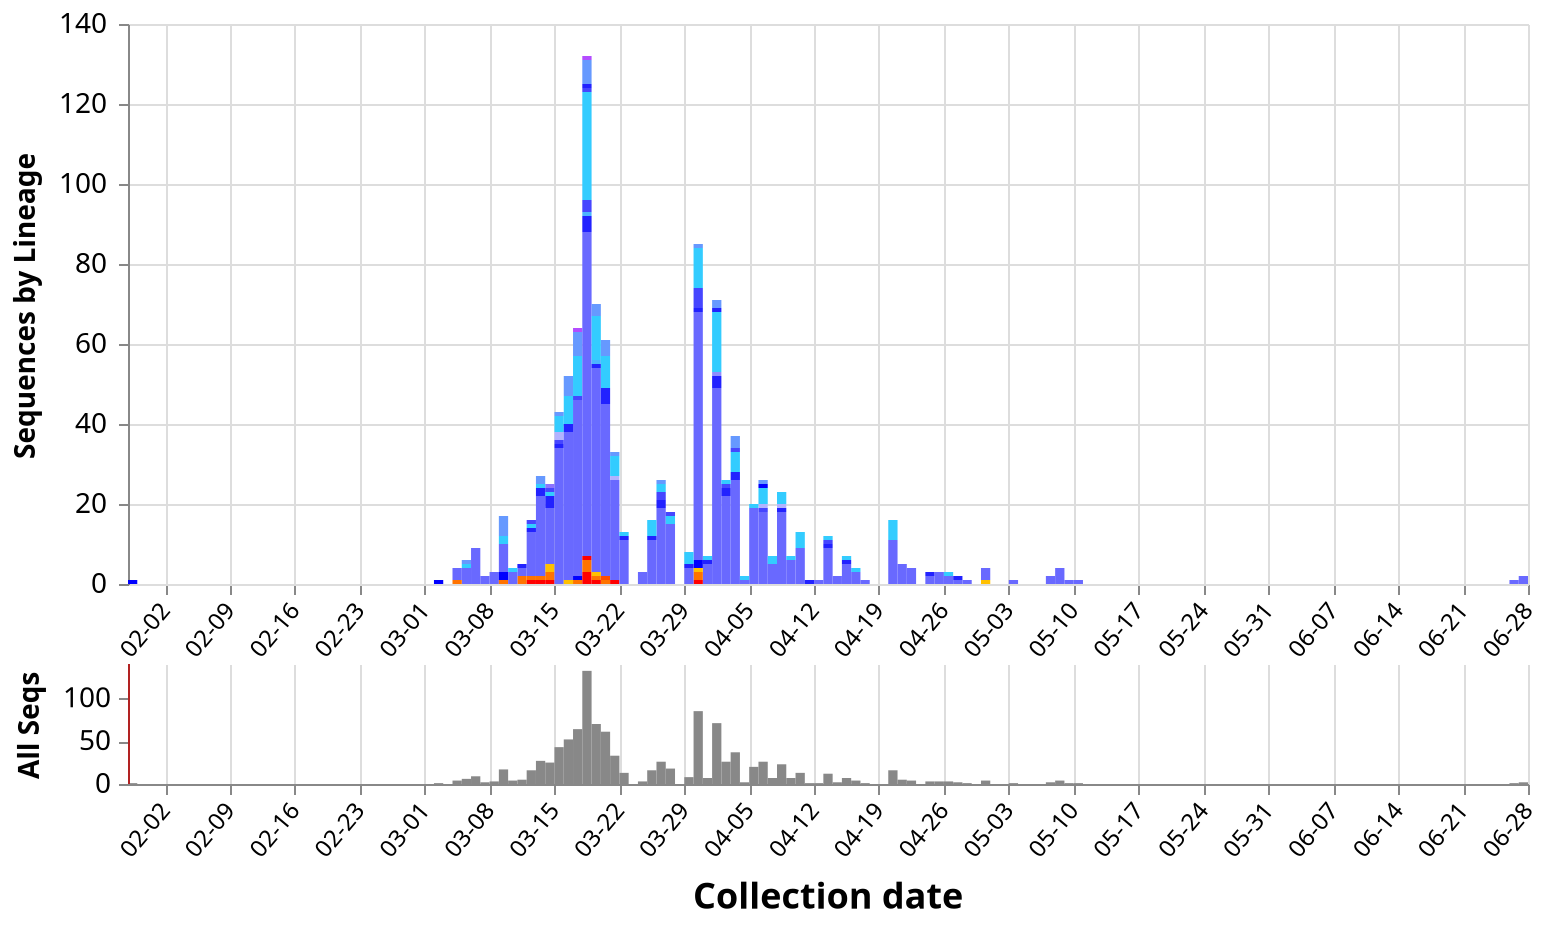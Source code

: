 {
  "$schema": "https://vega.github.io/schema/vega/v5.json",
  "description": "A basic stacked bar chart example.",
  "comment": "These will be overridden by the container of this vega plot",
  "width": 700,
  "height": 380,
  "padding": 5,

  "signals": [
    { "name": "disableSelectionColoring", "value": true },
    { "name": "detailHeight", "value": 280 },
    { "name": "detailClip", "update": "detailHeight == 0" },
    { "name": "overviewY", "update": "detailHeight == 0 ? 0 : detailHeight + 40" },
    { "name": "overviewHeight", "value": 60 },
    {
      "name": "dateRangeStart", "value": 1575158400000,
      "comment": "Along with dateRangeEnd, these are hard limits on the dates shown. May need to update when we hit 2021. Dates are in milliseconds, unix epoch"
    },
    {
      "name": "dateRangeEnd", "value": 1609372800000
    },
    {
      "name": "dateBin", "value": 86400000,
      "comment": "Binning of observations by date, where date is in milliseconds. Default is 1 day (1000 * 60 * 60 * 24). This should never be less than a day. This is passed to the bin transform of cases_by_date_and_group"
    },
    {
      "name": "overviewYLabel", "value": "All Seqs",
      "comment": "Y-axis label of the overview (bottom) panel"
    },
    {
      "name": "detailYLabel", "value": "Sequences by Lineage",
      "comment": "Y-axis label of the detail (upper) panel"
    },
    {
      "name": "yFormat", "value": "s"
    },
    {
      "name": "stackOffset", "value": "zero",
      "comment": "Whether to show the counts as percentages ('normalize') or as absolute counts ('zero'). This is passed to the stack transform of cases_by_date_and_group"
    },
    {
      "name": "cumulativeWindow", "value": [0, 0],
      "comment": "Window to calculate cumulative counts over. [0, 0] disables this behavior, while [null, 0] does the cumulative counting"
    },
    {
      "name": "detailDomain",
      "comment": "The date range selected on the overview (bottom) panel. The units are in JS date objects. If there is no date selected, this should be null."
    },
    {
      "name": "brush", "value": 0,
      "comment": "The date range selected on the overview (bottom) panel, in screen-space coordinate units (pixels). This will be converted to dates for the detailDomain signal by referencing the xOverview scale"
    },
    {
      "name": "delta", "value": 0,
      "comment": "The difference between windows when dragging a date selection window in the overview (bottom) panel. It is tracked onmousemove and used to update the 'brush' signal after mouseup. Units are in screen-space coordinates (pixels)"
    },
    {
      "name": "xdown", "value": 0,
      "comment": "The initial screen-space click location, in screen-space coordinates (pixels), when first clicking on the date range window before dragging it. This is used to calculate the 'delta' signal"
    },
    {
      "name": "anchor", "value": null,
      "comment": "The initial 'brush' signal state, when clicking on the date range window to drag it. Units are in screen-space coordinates (pixels). Used to update the 'brush' signal after dragging it."
    },
    {
      "name": "hoverBar", "value": null,
      "comment": "Used to store which group is hovered over. Is an object with field 'group'"
    },
    {
      "name": "clear", "value": true,
      "comment": "If clicking on anything but a grouped bar, then clear the selection (by clearing the 'selection' data object)",
      "on": [
        {
          "events": "mouseup[!event.item]",
          "update": "true",
          "force": true
        }
      ]
    },
    {
      "name": "shift", "value": false,
      "comment": "Track whether or not the shift key is pressed. Used to select multiple groups by holding down shift before clicking",
      "on": [
        {
          "events": "@detailbars:click",
          "update": "event.shiftKey",
          "force":  true
        }
      ]
    },
    {
      "name": "clicked", "value": null,
      "comment": "Track clicks on the group bars, for selection purposes",
      "on": [
        {
          "events": "@detailbars:click",
          "update": "{group: datum.group}",
          "force":  true
        }
      ]
    }
  ],

  "data": [
    {
      "name": "selected",
      "comment": "A list of groups that are selected",
      "values": [
        {"group": "S|614|D|G"}
      ],
      "on": [
        {"trigger": "clear", "remove": true},
        {"trigger": "!shift", "remove": true},
        {"trigger": "!shift && clicked", "insert": "clicked"},
        {"trigger": "shift && clicked", "toggle": "clicked"}
      ]
    },
    {
      "name": "cases_by_date_and_group",
      "comment": "Main data object, same as caseData in store",
      "format": {
        "parse": {
          "group": "string",
          "cases_sum": "number",
          "date": "date:'%Q'"
        }
      },
      "values": [{"date":1580256000000,"group":"B","groupName":"B","cases_sum":1,"color":"#0000ff","location_counts":41},{"date":1583366400000,"group":"B.1","groupName":"B.1","cases_sum":4,"color":"#6969ff","location_counts":41},{"date":1583366400000,"group":"B.2","groupName":"B.2","cases_sum":1,"color":"#6699ff","location_counts":41},{"date":1583366400000,"group":"B.1.3","groupName":"B.1.3","cases_sum":1,"color":"#33ccff","location_counts":1023},{"date":1583452800000,"group":"B.1","groupName":"B.1","cases_sum":9,"color":"#6969ff","location_counts":41},{"date":1583539200000,"group":"B.1","groupName":"B.1","cases_sum":2,"color":"#6969ff","location_counts":41},{"date":1583280000000,"group":"B.1","groupName":"B.1","cases_sum":3,"color":"#6969ff","location_counts":1023},{"date":1583280000000,"group":"A.1","groupName":"A.1","cases_sum":1,"color":"#ff7300","location_counts":1023},{"date":1584144000000,"group":"A.1","groupName":"A.1","cases_sum":2,"color":"#ff7300","location_counts":1023},{"date":1584144000000,"group":"B.1.5.4","groupName":"B.1.5.4","cases_sum":1,"color":"#8c72ff","location_counts":41},{"date":1584144000000,"group":"B.1","groupName":"B.1","cases_sum":14,"color":"#6969ff","location_counts":1023},{"date":1584144000000,"group":"A.3","groupName":"A.3","cases_sum":2,"color":"#ffc000","location_counts":41},{"date":1584144000000,"group":"B.1.5","groupName":"B.1.5","cases_sum":1,"color":"#4646ff","location_counts":41},{"date":1584144000000,"group":"B.1.1","groupName":"B.1.1","cases_sum":3,"color":"#2222ff","location_counts":1023},{"date":1584144000000,"group":"B.1.3","groupName":"B.1.3","cases_sum":1,"color":"#33ccff","location_counts":1023},{"date":1584144000000,"group":"A","groupName":"A","cases_sum":1,"color":"#ff0000","location_counts":1023},{"date":1584057600000,"group":"B.1","groupName":"B.1","cases_sum":20,"color":"#6969ff","location_counts":1023},{"date":1584057600000,"group":"A","groupName":"A","cases_sum":1,"color":"#ff0000","location_counts":1023},{"date":1584057600000,"group":"A.1","groupName":"A.1","cases_sum":1,"color":"#ff7300","location_counts":1023},{"date":1584057600000,"group":"B.2","groupName":"B.2","cases_sum":2,"color":"#6699ff","location_counts":1023},{"date":1584057600000,"group":"B.1.1","groupName":"B.1.1","cases_sum":2,"color":"#2222ff","location_counts":1023},{"date":1584057600000,"group":"B.1.3","groupName":"B.1.3","cases_sum":1,"color":"#33ccff","location_counts":1023},{"date":1584230400000,"group":"B.1","groupName":"B.1","cases_sum":34,"color":"#6969ff","location_counts":1023},{"date":1584230400000,"group":"B.1.3","groupName":"B.1.3","cases_sum":4,"color":"#33ccff","location_counts":1023},{"date":1584230400000,"group":"B.1.1","groupName":"B.1.1","cases_sum":1,"color":"#2222ff","location_counts":1023},{"date":1584230400000,"group":"B.1.26","groupName":"B.1.26","cases_sum":1,"color":"#4646ff","location_counts":1023},{"date":1584230400000,"group":"B.1.29","groupName":"B.1.29","cases_sum":2,"color":"#b2b2ff","location_counts":1023},{"date":1584230400000,"group":"B.2","groupName":"B.2","cases_sum":1,"color":"#6699ff","location_counts":1023},{"date":1584662400000,"group":"B.1","groupName":"B.1","cases_sum":43,"color":"#6969ff","location_counts":1023},{"date":1584662400000,"group":"B.2","groupName":"B.2","cases_sum":4,"color":"#6699ff","location_counts":1023},{"date":1584662400000,"group":"B.1.1","groupName":"B.1.1","cases_sum":4,"color":"#2222ff","location_counts":1023},{"date":1584662400000,"group":"A.2","groupName":"A.2","cases_sum":1,"color":"#ff4c00","location_counts":1023},{"date":1584662400000,"group":"B.1.3","groupName":"B.1.3","cases_sum":8,"color":"#33ccff","location_counts":1023},{"date":1584662400000,"group":"A.1","groupName":"A.1","cases_sum":1,"color":"#ff7300","location_counts":1023},{"date":1593216000000,"group":"B.1","groupName":"B.1","cases_sum":2,"color":"#6969ff","location_counts":41},{"date":1593129600000,"group":"B.1","groupName":"B.1","cases_sum":1,"color":"#6969ff","location_counts":41},{"date":1584403200000,"group":"B.1","groupName":"B.1","cases_sum":44,"color":"#6969ff","location_counts":1023},{"date":1584403200000,"group":"B.1.3","groupName":"B.1.3","cases_sum":10,"color":"#33ccff","location_counts":1023},{"date":1584403200000,"group":"B.2.1","groupName":"B.2.1","cases_sum":1,"color":"#b34cff","location_counts":1023},{"date":1584403200000,"group":"B.2","groupName":"B.2","cases_sum":6,"color":"#6699ff","location_counts":1023},{"date":1584403200000,"group":"A.1","groupName":"A.1","cases_sum":1,"color":"#ff7300","location_counts":1023},{"date":1584403200000,"group":"B","groupName":"B","cases_sum":1,"color":"#0000ff","location_counts":1023},{"date":1584403200000,"group":"B.1.26","groupName":"B.1.26","cases_sum":1,"color":"#4646ff","location_counts":1023},{"date":1584316800000,"group":"B.1","groupName":"B.1","cases_sum":37,"color":"#6969ff","location_counts":1023},{"date":1584316800000,"group":"B.1.3","groupName":"B.1.3","cases_sum":7,"color":"#33ccff","location_counts":1023},{"date":1584316800000,"group":"B.2","groupName":"B.2","cases_sum":5,"color":"#6699ff","location_counts":1023},{"date":1584316800000,"group":"A.3","groupName":"A.3","cases_sum":1,"color":"#ffc000","location_counts":1023},{"date":1584316800000,"group":"B.1.1","groupName":"B.1.1","cases_sum":2,"color":"#2222ff","location_counts":1023},{"date":1584489600000,"group":"A","groupName":"A","cases_sum":3,"color":"#ff0000","location_counts":1023},{"date":1584489600000,"group":"B.2","groupName":"B.2","cases_sum":6,"color":"#6699ff","location_counts":1023},{"date":1584489600000,"group":"B.1","groupName":"B.1","cases_sum":81,"color":"#6969ff","location_counts":1023},{"date":1584489600000,"group":"B.1.3","groupName":"B.1.3","cases_sum":27,"color":"#33ccff","location_counts":1023},{"date":1584489600000,"group":"B.1.26","groupName":"B.1.26","cases_sum":3,"color":"#4646ff","location_counts":1023},{"date":1584489600000,"group":"B.1.1","groupName":"B.1.1","cases_sum":4,"color":"#2222ff","location_counts":1023},{"date":1584489600000,"group":"B.1.1.9","groupName":"B.1.1.9","cases_sum":1,"color":"#4cb3ff","location_counts":1023},{"date":1584489600000,"group":"A.5","groupName":"A.5","cases_sum":1,"color":"#ff0000","location_counts":1023},{"date":1584489600000,"group":"B.1.p2","groupName":"B.1.p2","cases_sum":1,"color":"#2222ff","location_counts":1023},{"date":1584489600000,"group":"A.1","groupName":"A.1","cases_sum":3,"color":"#ff7300","location_counts":1023},{"date":1584489600000,"group":"B.2.1","groupName":"B.2.1","cases_sum":1,"color":"#b34cff","location_counts":1023},{"date":1584489600000,"group":"B.1.5","groupName":"B.1.5","cases_sum":1,"color":"#4646ff","location_counts":1023},{"date":1584576000000,"group":"B.1.3","groupName":"B.1.3","cases_sum":11,"color":"#33ccff","location_counts":1023},{"date":1584576000000,"group":"B.1","groupName":"B.1","cases_sum":51,"color":"#6969ff","location_counts":1023},{"date":1584576000000,"group":"B.1.1","groupName":"B.1.1","cases_sum":1,"color":"#2222ff","location_counts":1023},{"date":1584576000000,"group":"B.1.1.9","groupName":"B.1.1.9","cases_sum":1,"color":"#4cb3ff","location_counts":1023},{"date":1584576000000,"group":"B.2","groupName":"B.2","cases_sum":3,"color":"#6699ff","location_counts":1023},{"date":1584576000000,"group":"A","groupName":"A","cases_sum":1,"color":"#ff0000","location_counts":1023},{"date":1584576000000,"group":"A.3","groupName":"A.3","cases_sum":1,"color":"#ffc000","location_counts":1023},{"date":1584576000000,"group":"A.1","groupName":"A.1","cases_sum":1,"color":"#ff7300","location_counts":1023},{"date":1583884800000,"group":"B.1.1","groupName":"B.1.1","cases_sum":1,"color":"#2222ff","location_counts":1023},{"date":1583884800000,"group":"B.1","groupName":"B.1","cases_sum":2,"color":"#6969ff","location_counts":1023},{"date":1583884800000,"group":"A.1","groupName":"A.1","cases_sum":2,"color":"#ff7300","location_counts":1023},{"date":1584748800000,"group":"B.1","groupName":"B.1","cases_sum":25,"color":"#6969ff","location_counts":1023},{"date":1584748800000,"group":"B.1.3","groupName":"B.1.3","cases_sum":5,"color":"#33ccff","location_counts":1023},{"date":1584748800000,"group":"A","groupName":"A","cases_sum":1,"color":"#ff0000","location_counts":1023},{"date":1584748800000,"group":"B.1.29","groupName":"B.1.29","cases_sum":1,"color":"#b2b2ff","location_counts":1023},{"date":1584748800000,"group":"B.2","groupName":"B.2","cases_sum":1,"color":"#6699ff","location_counts":1023},{"date":1584835200000,"group":"B.1","groupName":"B.1","cases_sum":11,"color":"#6969ff","location_counts":1023},{"date":1584835200000,"group":"B.1.3","groupName":"B.1.3","cases_sum":1,"color":"#33ccff","location_counts":1023},{"date":1584835200000,"group":"B.1.1","groupName":"B.1.1","cases_sum":1,"color":"#2222ff","location_counts":1023},{"date":1585612800000,"group":"B.1","groupName":"B.1","cases_sum":5,"color":"#6969ff","location_counts":1023},{"date":1585612800000,"group":"B.1.3","groupName":"B.1.3","cases_sum":1,"color":"#33ccff","location_counts":1023},{"date":1585612800000,"group":"B.1.1","groupName":"B.1.1","cases_sum":1,"color":"#2222ff","location_counts":1023},{"date":1585699200000,"group":"B.1.1","groupName":"B.1.1","cases_sum":3,"color":"#2222ff","location_counts":1023},{"date":1585699200000,"group":"B.1.p2","groupName":"B.1.p2","cases_sum":1,"color":"#2222ff","location_counts":1023},{"date":1585699200000,"group":"B.1","groupName":"B.1","cases_sum":49,"color":"#6969ff","location_counts":1023},{"date":1585699200000,"group":"B.1.3","groupName":"B.1.3","cases_sum":15,"color":"#33ccff","location_counts":1023},{"date":1585699200000,"group":"B.1.1.1","groupName":"B.1.1.1","cases_sum":1,"color":"#8e8eff","location_counts":1023},{"date":1585699200000,"group":"B.2","groupName":"B.2","cases_sum":2,"color":"#6699ff","location_counts":1023},{"date":1583625600000,"group":"B.1","groupName":"B.1","cases_sum":3,"color":"#6969ff","location_counts":1023},{"date":1585872000000,"group":"B.1","groupName":"B.1","cases_sum":26,"color":"#6969ff","location_counts":1023},{"date":1585872000000,"group":"B.1.3","groupName":"B.1.3","cases_sum":5,"color":"#33ccff","location_counts":1023},{"date":1585872000000,"group":"B.2","groupName":"B.2","cases_sum":3,"color":"#6699ff","location_counts":1023},{"date":1585872000000,"group":"B.1.1","groupName":"B.1.1","cases_sum":2,"color":"#2222ff","location_counts":1023},{"date":1585872000000,"group":"B.1.5","groupName":"B.1.5","cases_sum":1,"color":"#4646ff","location_counts":1023},{"date":1583971200000,"group":"B.1","groupName":"B.1","cases_sum":11,"color":"#6969ff","location_counts":1023},{"date":1583971200000,"group":"A.1","groupName":"A.1","cases_sum":1,"color":"#ff7300","location_counts":1023},{"date":1583971200000,"group":"B.1.1","groupName":"B.1.1","cases_sum":1,"color":"#2222ff","location_counts":1023},{"date":1583971200000,"group":"A","groupName":"A","cases_sum":1,"color":"#ff0000","location_counts":1023},{"date":1583971200000,"group":"B.1.5","groupName":"B.1.5","cases_sum":1,"color":"#4646ff","location_counts":1023},{"date":1583971200000,"group":"B.1.3","groupName":"B.1.3","cases_sum":1,"color":"#33ccff","location_counts":1023},{"date":1585526400000,"group":"B.1.3","groupName":"B.1.3","cases_sum":10,"color":"#33ccff","location_counts":1023},{"date":1585526400000,"group":"B","groupName":"B","cases_sum":2,"color":"#0000ff","location_counts":1023},{"date":1585526400000,"group":"B.1","groupName":"B.1","cases_sum":62,"color":"#6969ff","location_counts":1023},{"date":1585526400000,"group":"B.2","groupName":"B.2","cases_sum":1,"color":"#6699ff","location_counts":1023},{"date":1585526400000,"group":"B.1.26","groupName":"B.1.26","cases_sum":5,"color":"#4646ff","location_counts":1023},{"date":1585526400000,"group":"B.1.1","groupName":"B.1.1","cases_sum":1,"color":"#2222ff","location_counts":1023},{"date":1585526400000,"group":"A.1","groupName":"A.1","cases_sum":2,"color":"#ff7300","location_counts":1023},{"date":1585526400000,"group":"A","groupName":"A","cases_sum":1,"color":"#ff0000","location_counts":1023},{"date":1585526400000,"group":"A.3","groupName":"A.3","cases_sum":1,"color":"#ffc000","location_counts":1023},{"date":1586131200000,"group":"B.1","groupName":"B.1","cases_sum":18,"color":"#6969ff","location_counts":1023},{"date":1586131200000,"group":"B.1.3","groupName":"B.1.3","cases_sum":4,"color":"#33ccff","location_counts":1023},{"date":1586131200000,"group":"B.1.26","groupName":"B.1.26","cases_sum":1,"color":"#4646ff","location_counts":1023},{"date":1586131200000,"group":"B.2","groupName":"B.2","cases_sum":1,"color":"#6699ff","location_counts":1023},{"date":1586131200000,"group":"B.1.41","groupName":"B.1.41","cases_sum":1,"color":"#0000ff","location_counts":1023},{"date":1586131200000,"group":"B.1.29","groupName":"B.1.29","cases_sum":1,"color":"#b2b2ff","location_counts":1023},{"date":1586044800000,"group":"B.1","groupName":"B.1","cases_sum":19,"color":"#6969ff","location_counts":1023},{"date":1586044800000,"group":"B.1.3","groupName":"B.1.3","cases_sum":1,"color":"#33ccff","location_counts":1023},{"date":1585785600000,"group":"B.1","groupName":"B.1","cases_sum":22,"color":"#6969ff","location_counts":1023},{"date":1585785600000,"group":"B.1.1","groupName":"B.1.1","cases_sum":2,"color":"#2222ff","location_counts":1023},{"date":1585785600000,"group":"B.1.26","groupName":"B.1.26","cases_sum":1,"color":"#4646ff","location_counts":1023},{"date":1585785600000,"group":"B.1.3","groupName":"B.1.3","cases_sum":1,"color":"#33ccff","location_counts":1023},{"date":1585958400000,"group":"B.1","groupName":"B.1","cases_sum":1,"color":"#6969ff","location_counts":1023},{"date":1585958400000,"group":"B.1.3","groupName":"B.1.3","cases_sum":1,"color":"#33ccff","location_counts":1023},{"date":1586476800000,"group":"B.1","groupName":"B.1","cases_sum":9,"color":"#6969ff","location_counts":1023},{"date":1586476800000,"group":"B.1.3","groupName":"B.1.3","cases_sum":4,"color":"#33ccff","location_counts":1023},{"date":1586304000000,"group":"B.1.3","groupName":"B.1.3","cases_sum":3,"color":"#33ccff","location_counts":1023},{"date":1586304000000,"group":"B.1","groupName":"B.1","cases_sum":18,"color":"#6969ff","location_counts":1023},{"date":1586304000000,"group":"B.1.1","groupName":"B.1.1","cases_sum":1,"color":"#2222ff","location_counts":1023},{"date":1586304000000,"group":"B.1.29","groupName":"B.1.29","cases_sum":1,"color":"#b2b2ff","location_counts":1023},{"date":1586736000000,"group":"B.1","groupName":"B.1","cases_sum":9,"color":"#6969ff","location_counts":1023},{"date":1586736000000,"group":"B.1.3","groupName":"B.1.3","cases_sum":1,"color":"#33ccff","location_counts":1023},{"date":1586736000000,"group":"B.1.26","groupName":"B.1.26","cases_sum":1,"color":"#4646ff","location_counts":1023},{"date":1586736000000,"group":"B.1.1","groupName":"B.1.1","cases_sum":1,"color":"#2222ff","location_counts":1023},{"date":1586217600000,"group":"B.1","groupName":"B.1","cases_sum":5,"color":"#6969ff","location_counts":1023},{"date":1586217600000,"group":"B.1.3","groupName":"B.1.3","cases_sum":2,"color":"#33ccff","location_counts":1023},{"date":1586390400000,"group":"B.1.3","groupName":"B.1.3","cases_sum":1,"color":"#33ccff","location_counts":1023},{"date":1586390400000,"group":"B.1","groupName":"B.1","cases_sum":6,"color":"#6969ff","location_counts":1023},{"date":1586563200000,"group":"B.1.1","groupName":"B.1.1","cases_sum":1,"color":"#2222ff","location_counts":1023},{"date":1586649600000,"group":"B.1","groupName":"B.1","cases_sum":1,"color":"#6969ff","location_counts":1023},{"date":1587513600000,"group":"B.1","groupName":"B.1","cases_sum":4,"color":"#6969ff","location_counts":1023},{"date":1587340800000,"group":"B.1","groupName":"B.1","cases_sum":11,"color":"#6969ff","location_counts":1023},{"date":1587340800000,"group":"B.1.3","groupName":"B.1.3","cases_sum":5,"color":"#33ccff","location_counts":1023},{"date":1586822400000,"group":"B.1","groupName":"B.1","cases_sum":2,"color":"#6969ff","location_counts":1023},{"date":1586995200000,"group":"B.1.3","groupName":"B.1.3","cases_sum":1,"color":"#33ccff","location_counts":1023},{"date":1586995200000,"group":"B.1","groupName":"B.1","cases_sum":3,"color":"#6969ff","location_counts":1023},{"date":1587427200000,"group":"B.1","groupName":"B.1","cases_sum":5,"color":"#6969ff","location_counts":1023},{"date":1586908800000,"group":"B.1.3","groupName":"B.1.3","cases_sum":1,"color":"#33ccff","location_counts":1023},{"date":1586908800000,"group":"B.1","groupName":"B.1","cases_sum":5,"color":"#6969ff","location_counts":1023},{"date":1586908800000,"group":"B.1.1","groupName":"B.1.1","cases_sum":1,"color":"#2222ff","location_counts":1023},{"date":1587686400000,"group":"B.1","groupName":"B.1","cases_sum":2,"color":"#6969ff","location_counts":1023},{"date":1587686400000,"group":"B.1.1","groupName":"B.1.1","cases_sum":1,"color":"#2222ff","location_counts":1023},{"date":1583712000000,"group":"B.2","groupName":"B.2","cases_sum":5,"color":"#6699ff","location_counts":1023},{"date":1583712000000,"group":"B.1","groupName":"B.1","cases_sum":7,"color":"#6969ff","location_counts":1023},{"date":1583712000000,"group":"B.1.3","groupName":"B.1.3","cases_sum":2,"color":"#33ccff","location_counts":1023},{"date":1583712000000,"group":"B","groupName":"B","cases_sum":2,"color":"#0000ff","location_counts":1023},{"date":1583712000000,"group":"A.1","groupName":"A.1","cases_sum":1,"color":"#ff7300","location_counts":1023},{"date":1583107200000,"group":"B","groupName":"B","cases_sum":1,"color":"#0000ff","location_counts":1023},{"date":1583798400000,"group":"B.1.3","groupName":"B.1.3","cases_sum":1,"color":"#33ccff","location_counts":1023},{"date":1583798400000,"group":"B.1","groupName":"B.1","cases_sum":3,"color":"#6969ff","location_counts":1023},{"date":1585440000000,"group":"B.1","groupName":"B.1","cases_sum":4,"color":"#6969ff","location_counts":1023},{"date":1585440000000,"group":"B.1.3","groupName":"B.1.3","cases_sum":3,"color":"#33ccff","location_counts":1023},{"date":1585440000000,"group":"B.1.1","groupName":"B.1.1","cases_sum":1,"color":"#2222ff","location_counts":1023},{"date":1585008000000,"group":"B.1","groupName":"B.1","cases_sum":3,"color":"#6969ff","location_counts":1023},{"date":1585180800000,"group":"B.1","groupName":"B.1","cases_sum":19,"color":"#6969ff","location_counts":1023},{"date":1585180800000,"group":"B.1.3","groupName":"B.1.3","cases_sum":2,"color":"#33ccff","location_counts":1023},{"date":1585180800000,"group":"B.1.26","groupName":"B.1.26","cases_sum":2,"color":"#4646ff","location_counts":1023},{"date":1585180800000,"group":"B.1.1","groupName":"B.1.1","cases_sum":2,"color":"#2222ff","location_counts":1023},{"date":1585180800000,"group":"B.2","groupName":"B.2","cases_sum":1,"color":"#6699ff","location_counts":1023},{"date":1585267200000,"group":"B.1","groupName":"B.1","cases_sum":15,"color":"#6969ff","location_counts":1023},{"date":1585267200000,"group":"B.1.3","groupName":"B.1.3","cases_sum":2,"color":"#33ccff","location_counts":1023},{"date":1585267200000,"group":"B.1.5","groupName":"B.1.5","cases_sum":1,"color":"#4646ff","location_counts":1023},{"date":1585094400000,"group":"B.1","groupName":"B.1","cases_sum":11,"color":"#6969ff","location_counts":1023},{"date":1585094400000,"group":"B.1.3","groupName":"B.1.3","cases_sum":4,"color":"#33ccff","location_counts":1023},{"date":1585094400000,"group":"B.1.1","groupName":"B.1.1","cases_sum":1,"color":"#2222ff","location_counts":1023},{"date":1587772800000,"group":"B.1","groupName":"B.1","cases_sum":3,"color":"#6969ff","location_counts":1023},{"date":1587081600000,"group":"B.1","groupName":"B.1","cases_sum":1,"color":"#6969ff","location_counts":1023},{"date":1587945600000,"group":"B.1.1","groupName":"B.1.1","cases_sum":1,"color":"#2222ff","location_counts":1023},{"date":1587945600000,"group":"B.1","groupName":"B.1","cases_sum":1,"color":"#6969ff","location_counts":1023},{"date":1588464000000,"group":"B.1","groupName":"B.1","cases_sum":1,"color":"#6969ff","location_counts":1023},{"date":1588896000000,"group":"B.1","groupName":"B.1","cases_sum":4,"color":"#6969ff","location_counts":1023},{"date":1588204800000,"group":"B.1","groupName":"B.1","cases_sum":3,"color":"#6969ff","location_counts":1023},{"date":1588204800000,"group":"A.3","groupName":"A.3","cases_sum":1,"color":"#ffc000","location_counts":1023},{"date":1589068800000,"group":"B.1","groupName":"B.1","cases_sum":1,"color":"#6969ff","location_counts":1023},{"date":1588032000000,"group":"B.1","groupName":"B.1","cases_sum":1,"color":"#6969ff","location_counts":1023},{"date":1588982400000,"group":"B.1","groupName":"B.1","cases_sum":1,"color":"#6969ff","location_counts":1023},{"date":1587859200000,"group":"B.1","groupName":"B.1","cases_sum":2,"color":"#6969ff","location_counts":1023},{"date":1587859200000,"group":"B.1.3","groupName":"B.1.3","cases_sum":1,"color":"#33ccff","location_counts":1023},{"date":1588809600000,"group":"B.1","groupName":"B.1","cases_sum":2,"color":"#6969ff","location_counts":1023}],
      "transform": [
        {
          "comment": "this creates the group_sum field on each item, which is a total sum of all cases for that group across all dates",
          "type": "joinaggregate",
          "ops": ["sum"],
          "fields": ["cases_sum"],
          "as": ["group_counts"],
          "groupby": ["group", "groupName"]
        },
        {
          "comment": "Bin observations by date. The width of each bin is determined by the signal dateBin. Since the most detail in the date from GISAID is by day, the bin shouldn't ever be smaller than a day.",
          "type": "bin",
          "field": "date",
          "extent": [{"signal": "dateRangeStart"}, {"signal": "dateRangeEnd"}],
          "step": {"signal": "dateBin"},
          "as": ["day_start", "day_end"]
        },
        {
          "comment": "After binning, combine observations in the same group and day, by taking the sum of the sequence counts. The max aggs on group_counts and color are just to carry the fields over.",
          "type": "aggregate",
          "groupby": ["group", "groupName", "new_group", "day_start", "day_end"],
          "fields": ["cases_sum", "group_counts", "color"],
          "ops": ["sum", "max", "max"],
          "as": ["cases_sum", "group_counts", "color"]
        },
        {
          "comment": "If a group isn't present in a dateBin that others are, then impute an empty value. This is only important for the cumulative view, so as to keep things consistent. Unfortunately I don't know how to impute for days with no data at all yet. This leads to some gaps in the cumulative view.",
          "type": "impute",
          "field": "cases_sum",
          "key": "day_start",
          "groupby": ["group", "groupName", "color", "group_counts"],
          "value": 0
        },
        {
          "comment": "Recalculate the day_end from the day_start and dateBin, since the imputation can't work on more than one field at once.",
          "type": "formula",
          "expr": "datum.day_start + dateBin",
          "as": "day_end"
        },
        {
          "comment": "Calculate the cumulative counts. If we're not running in cumulative mode, then output the cumulative count in a dummy field (determined by the signal windowField). If we are in cumulative mode, then overwrite the cases_sum field.",
          "type": "window",
          "sort": {"field": "day_start"},
          "groupby": ["group", "groupName"],
          "ops": ["sum"],
          "fields": ["cases_sum"],
          "as": ["cases_sum_new"],
          "frame": {"signal": "cumulativeWindow"}
        },
        {
          "comment": "Stack bars on the same date in preparation for the visualization. Offset (zero vs. normalize) controls counts vs. percentages.",
          "type": "stack",
          "groupby": ["day_start"],
          "sort": {"field": "group"},
          "field": "cases_sum_new",
          "offset": {"signal": "stackOffset"}
        }
      ]
    },
    {
      "name": "cases_by_date",
      "source": "cases_by_date_and_group",
      "comment": "Collapse cases by date (ignore group), for the data in the overview (bottom) plot",
      "transform": [
        {
          "type": "aggregate",
          "groupby": ["day_start", "day_end"],
          "fields": ["cases_sum"],
          "ops": ["sum"],
          "as": ["cases_sum_by_date"]
        }
      ]
    }
  ],

  "marks": [
    {
      "type": "group",
      "name": "detail",
      "comment": "The mark group for the detail (upper) panel",
      "encode": {
        "comment": "The width and height should be overridden by the plot's container",
        "update": {
          "clip": {"signal": "detailClip" },
          "height": {"signal": "detailHeight"},
          "width": {"signal": "width"}
        }
      },
      "signals": [
        {
          "name": "hoverBar",
          "comment": "Set the hoverBar signal when a bar is hovered over, and clear it when the mouse is hovered over anything else",
          "push": "outer",
          "on": [
            {
              "events": "@detailbars:mouseover!",
              "update": "{group: datum.group, date: datum.day_start}"
            },
            {
              "events": "@detailbars:mouseout!",
              "update": "null"
            }
          ]
        }
      ],
      "scales": [
        {
          "name": "x",
          "comment": "Provide two fields for the domain, since if we only provide the day_start, the last day will get cut off, and if we only provide day_end, the first day will get cut off",
          "type": "time",
          "range": "width",
          "domain": {
            "fields": [
              {"data": "cases_by_date", "field": "day_start"},
              {"data": "cases_by_date", "field": "day_end"}
            ]
          },
          "domainRaw": {"signal": "detailDomain"}
        },
        {
          "name": "y",
          "comment": "Scale the y axis from 0 to the highest bar height",
          "type": "linear",
          "range": [{"signal": "detailHeight"}, 0],
          "nice": true, "zero": true,
          "domain": {"data": "cases_by_date_and_group", "field": "y1"}
        }
      ],
      "marks": [
        {
          "type": "group",
          "comment": "Not sure why we need a group mark here, but this is how it is in the example plot, so I didn't change it",
          "encode": {
            "update": {
              "height": {"field": {"group": "height"}},
              "width": {"field": {"group": "width"}} 
            }
          },
          "axes": [
            {
              "orient": "bottom", 
              "scale": "x", 
              "zindex": 0, 
              "format": "%m-%d", 
              "tickCount": "week",
              "grid": true,
              "gridScale": "y",
              "gridColor": "#DDD",

              "labelAngle": 310,
              "labelAlign": "right",
              "labelBaseline": "middle",
              "labelPadding": 5,

              "labelFontSize": 12
            },
            {
              "orient": "left", 
              "scale": "y", 
              "format": { "signal": "yFormat" },
              "zindex": 0,
              "grid": true,
              "gridColor": "#DDD",

              "title": {"signal": "detailYLabel"},
              "titleFontSize": 14,
              "titlePadding": 10,
              
              "labelFontSize": 14,
              "labelPadding": 5,
              "tickCount": 5
            }
          ],

          "marks": [
            {
              "type": "rect",
              "name": "detailbars",
              "from": {"data": "cases_by_date_and_group"},
              "clip": true,
              "encode": {
                "comment": "Define the tooltip and other constant values here",
                "enter": {
                  "strokeWidth": {"value": 1},
                  "tooltip": {
                    "signal": "{title: datum.groupName, 'Total sequences': datum.group_counts, 'Sequences': datum.cases_sum_new, 'Collection date': timeFormat(datum.day_start, '%b %d %Y')}"
                  }
                },
                "update": {
                  "x": {"scale": "x", "field": "day_start"},
                  "x2": {"scale": "x", "field": "day_end"},
                  "y": {"scale": "y", "field": "y0"},
                  "y2": {"scale": "y", "field": "y1"},
                  "fill": [
                    {
                      "test": "disableSelectionColoring || (!length(data('selected')) || indata('selected', 'group', datum.group)) && (datum.cases_sum_new > 0)",
                      "field": "color",
                      "comment": "If this group is selected, or if nothing is selected, then color it normally."
                    },
                    {
                      "value": "#CCC",
                      "comment": "If there is a selected group and this group isn't one of them, then color it light grey"
                    }
                  ],
                  "stroke": [
                    {
                      "test": "hoverBar && hoverBar.group == datum.group && datum.cases_sum_new > 0",
                      "value": "#000",
                      "comment": "If this group is being hovered over, then set outline it black. Since we're imputing empty groups, only highlight groups with more than zero cases."
                    }, 
                    {"value": "transparent"}
                  ],
                  "zindex": [
                    {
                      "test": "hoverBar && hoverBar.group == datum.group && datum.cases_sum > 0",
                      "value": 3,
                      "comment": "Same as the 'stroke' test, but we also need to set the z-index here since it's possible the outline stroke will get hidden under other bars"
                    }, 
                    {"value": 1}
                  ]
                }
              }
            }
          ]
        }
      ]
    },
    {
      "type": "group",
      "name": "overview",
      "comment": "Mark group for the overview (bottom) panel",
      "encode": {
        "comment": "The width should be overridden by the plot container",
        "update": {
          "x": {"value": 0},
          "y": {"signal": "overviewY"},
          "width": {"signal": "width"},
          "height": {"signal": "overviewHeight"},
          "fill": {"value": "transparent"}
        }
      },
      "signals": [
        {
          "name": "brush",
          "comment": "Trigger the date selection brush when any area of the overview plot is clicked. The update code was originally [x(), x()], but I changed it to snap to days instead of selecting by screen-space pixel. All the code does is convert from screen-space pixels --> date --> days --> round to nearest day --> date --> screen-space pixels. invert() is used to convert from pixels to date, and round(x / 86400000) rounds to the nearest day. round() * 86400000 converts from days back into the date (in milliseconds), and scale() converts from date back into screen-space coordinates. This fragment of code is used in all the signals below for day-snapping.",
          "push": "outer",
          "on": [
            {
              "events": {
                "merge": [
                  {"markname": "overview", "type": "mousedown" },
                  {"markname": "overviewbars", "type": "mousedown" }
                ]
              },
              "update": "[scale('xOverview', round(invert('xOverview', x()) / 86400000) * 86400000), scale('xOverview', round(invert('xOverview', x()) / 86400000) * 86400000)]"
            },
            {
              "comment": "Clear the brush selection on any double-click",
              "events": {
                "merge": [
                  {"markname": "overview", "type": "dblclick"},
                  {"markname": "brushrect", "type": "dblclick"}                    
                ]
              },
              "update": "0"
            },
            {
              "comment": "Update the brush on mousemove. Hold the first point of the range constant (brush[0]), and modify brush[1] by snapping to day as well (see comment above). clamp() is used to ensure that the range stays within the bounds of the plot. Capture mousemove events on both the plot and the bars to allow dragging anywhere on the overview plot",
              "events": {
                "merge": [
                  {
                    "source": "window",
                    "type": "mousemove",
                    "between": [
                      {"markname": "overview", "type": "mousedown"},
                      {"source": "window", "type": "mouseup"}
                    ],
                    "consume": true
                  },
                  {
                    "source": "window",
                    "type": "mousemove",
                    "between": [
                      {"markname": "overviewbars", "type": "mousedown"},
                      {"source": "window", "type": "mouseup"}
                    ],
                    "consume": true
                  }
                ]
              },
              "update": "[brush[0], clamp(scale('xOverview', round(invert('xOverview', x()) / 86400000) * 86400000), 0, width)]"
            },
            {
              "comment": "When the mousemove is finished (marked by mouseup event), then reorganize the brush vector so that the lesser value is first",
              "events": {
                "merge": [
                  {"markname": "overview", "type": "mouseup"},
                  {"markname": "brushrect", "type": "mouseup"}              
                ]
              },
              "update": "abs(span(brush)) <= 2 ? 0 : [brush[0], brush[1]]"
            },
            {
              "comment": "Capture when the date range window is dragged, and update the ranges. Since the dragging logic implements day-snapping on its own, we don't have to round anything here.",
              "events": {"signal": "delta"},
              "update": "clampRange([anchor[0] + delta, anchor[1] + delta], 0, width)"
            }
          ]
        },
        {
          "name": "anchor",
          "comment": "Make a copy of the brush vector when the date range is clicked. Used by the 'brush' signal to update itself after a date range drag",
          "push": "outer",
          "on": [{"events": "@brushrect:mousedown", "update": "slice(brush)"}]
        },
        {
          "name": "xdown",
          "comment": "Track the initial drag x-coordinate, and snap to the nearest day. Used to set the 'delta' signal",
          "push": "outer",
          "on": [{"events": "@brushrect:mousedown", "update": "scale('xOverview', round(invert('xOverview', x()) / 86400000) * 86400000)"}]
        },
        {
          "name": "delta",
          "comment": "Track how far and in what direction the date range was dragged. Snap to the nearest day. Used to set the 'brush' signal after a date range drag",
          "push": "outer",
          "on": [
            {
              "events": "[@brushrect:mousedown, window:mouseup] > window:mousemove!",
              "update": "scale('xOverview', round(invert('xOverview', x()) / 86400000) * 86400000) - xdown"
            }
          ]
        },
        {
          "name": "detailDomain",
          "comment": "The same as the 'brush' signal, but in date coordinates instead of screen-space (pixel) coordinates",
          "push": "outer",
          "on": [
            {
              "events": {"signal": "brush"},
              "update": "span(brush) ? invert('xOverview', brush) : null"
            }
          ]
        }
      ],
      "scales": [
        {
          "name": "xOverview",
           "comment": "Provide two fields for the domain, since if we only provide the day_start, the last day will get cut off, and if we only provide day_end, the first day will get cut off",
          "type": "time",
          "range": "width",
          "domain": {
            "fields": [
              {"data": "cases_by_date", "field": "day_start"},
              {"data": "cases_by_date", "field": "day_end"}
            ]
          }
        },
        {
          "name": "yOverview",
          "type": "linear",
          "range": [{"signal": "overviewHeight"}, 0],
          "domain": {"data": "cases_by_date", "field": "cases_sum_by_date"},
          "nice": true, "zero": true
        }
      ],
      "axes": [
        {
          "orient": "bottom", 
          "scale": "xOverview",  
          "title": "Collection date", 
          "titleFontSize": 18,
          "titlePadding": 10,
          "format": "%m-%d", 

          "grid": true,
          "gridColor": "#DDD",
          "gridScale": "yOverview",

          "labelAngle": 310,
          "labelAlign": "right",
          "labelBaseline": "middle",
          "labelPadding": 5,

          "labelFontSize": 12,

          "tickCount": "week"
          
        },
        {
          "orient": "left", 
          "scale": "yOverview",

          "title": {"signal": "overviewYLabel"},
          "titleFontSize": 14,
          "titlePadding": 10,

          "labelFontSize": 14,
          "labelPadding": 3,

          "tickCount": 3
        }
      ],
      "marks": [
        {
          "type": "rect",
          "name": "overviewbars",
          "from": {"data": "cases_by_date"},
          "encode": {
            "update": {
              "x": {"scale": "xOverview", "field": "day_start"},
              "x2": {"scale": "xOverview", "field": "day_end"},
              "y": {"scale": "yOverview", "value": 0},
              "y2": {"scale": "yOverview", "field": "cases_sum_by_date"},
              "fill": [
                {
                  "test": "detailDomain && inrange(datum.day_start, [detailDomain[0], detailDomain[1] - 1])",
                  "value": "#f00",
                  "comment": "Color this bar red if it's within the date selection range"
                },
                {"value": "#888"}
              ]
            }
          }
        },
        {
          "type": "rect",
          "name": "brushrect",
          "comment": "Draw the date selection range",
          "encode": {
            "enter": {
              "y": {"value": 0},
              "height": {"signal": "overviewHeight"},
              "fill": {"value": "#333"},
              "fillOpacity": {"value": 0.2}
            },
            "update": {
              "x": {"signal": "brush[0]"},
              "x2": {"signal": "brush[1]"}
            }
          }
        },
        {
          "type": "rect",
          "comment": "Draw the beginning bar of the date selection range",
          "interactive": false,
          "encode": {
            "enter": {
              "y": {"value": 0},
              "height": {"signal": "overviewHeight"},
              "width": {"value": 1},
              "fill": {"value": "firebrick"}
            },
            "update": {
              "x": {"signal": "brush[0]"}
            }
          }
        },
        {
          "type": "rect",
          "comment": "Draw the ending bar of the date selection range",
          "interactive": false,
          "encode": {
            "enter": {
              "y": {"value": 0},
              "height": {"signal": "overviewHeight"},
              "width": {"value": 1},
              "fill": {"value": "firebrick"}
            },
            "update": {
              "x": {"signal": "brush[1]"}
            }
          }
        }
      ]
    }
  ]
}
